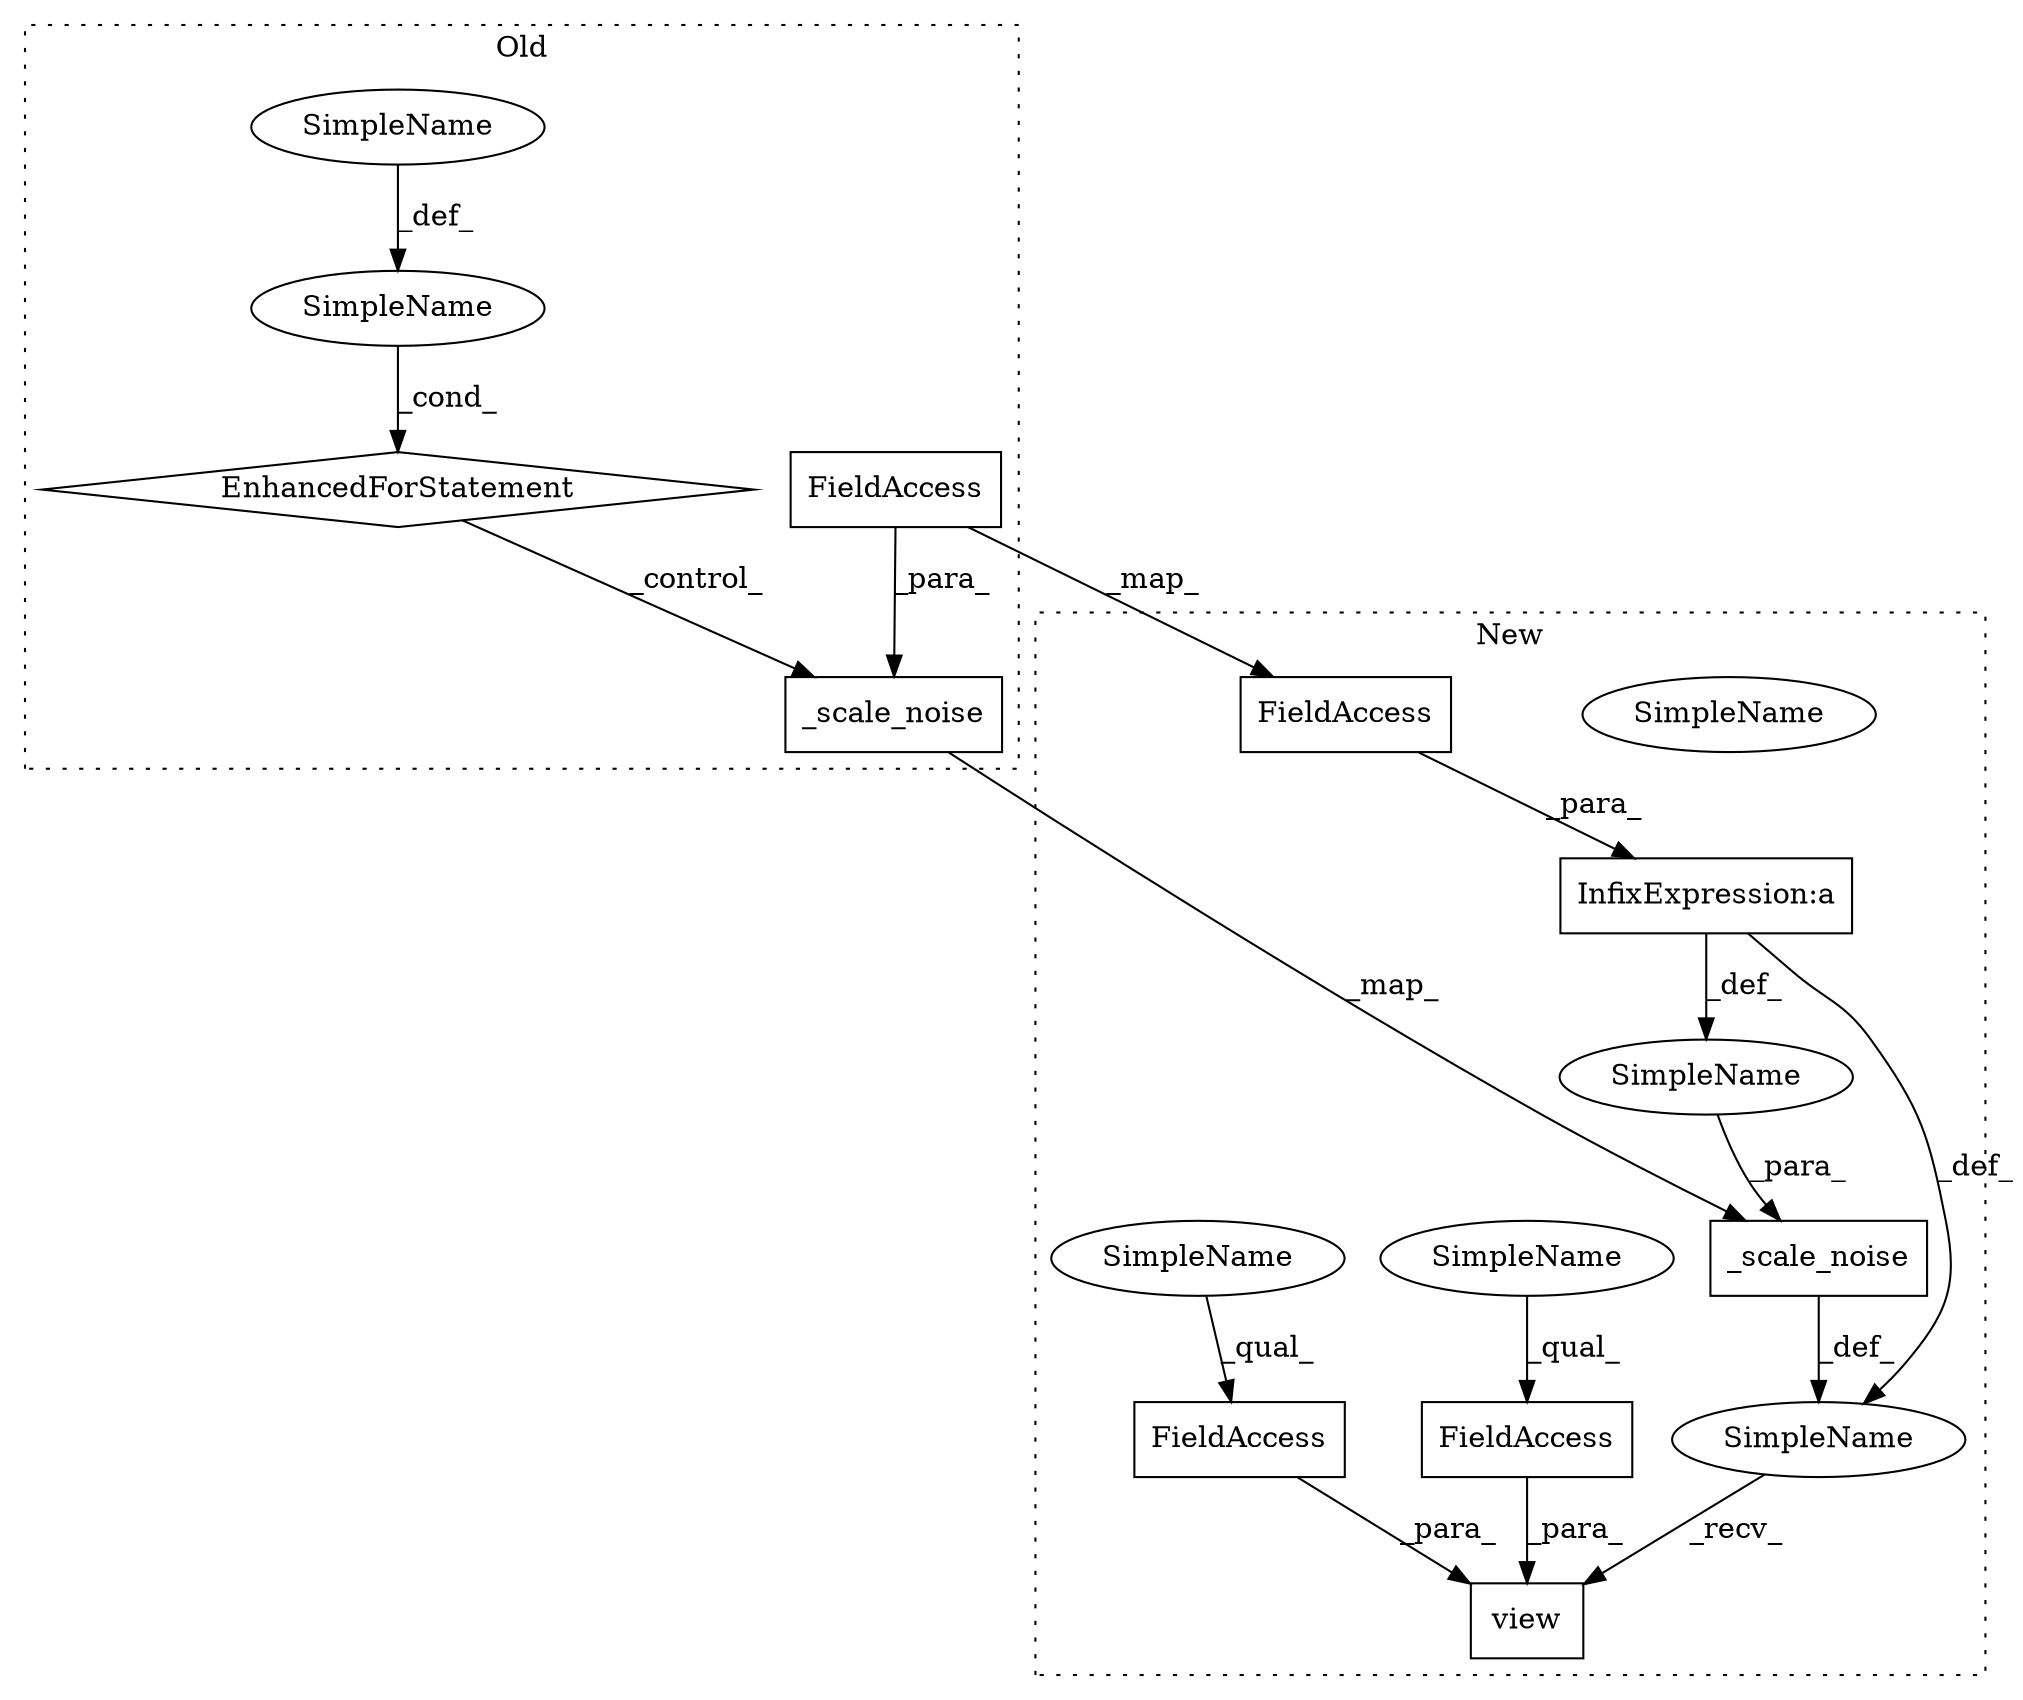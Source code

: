 digraph G {
subgraph cluster0 {
1 [label="_scale_noise" a="32" s="2204,2234" l="13,1" shape="box"];
4 [label="EnhancedForStatement" a="70" s="2040,2123" l="53,2" shape="diamond"];
5 [label="SimpleName" a="42" s="2097" l="1" shape="ellipse"];
11 [label="FieldAccess" a="22" s="2217" l="17" shape="box"];
14 [label="SimpleName" a="42" s="" l="" shape="ellipse"];
label = "Old";
style="dotted";
}
subgraph cluster1 {
2 [label="_scale_noise" a="32" s="2164,2212" l="13,1" shape="box"];
3 [label="view" a="32" s="2214,2254" l="5,1" shape="box"];
6 [label="FieldAccess" a="22" s="2219" l="15" shape="box"];
7 [label="SimpleName" a="42" s="2219" l="4" shape="ellipse"];
8 [label="FieldAccess" a="22" s="2235" l="17" shape="box"];
9 [label="InfixExpression:a" a="27" s="2192" l="3" shape="box"];
10 [label="FieldAccess" a="22" s="2195" l="17" shape="box"];
12 [label="SimpleName" a="42" s="" l="" shape="ellipse"];
13 [label="SimpleName" a="42" s="" l="" shape="ellipse"];
15 [label="SimpleName" a="42" s="2235" l="4" shape="ellipse"];
16 [label="SimpleName" a="42" s="2219" l="4" shape="ellipse"];
label = "New";
style="dotted";
}
1 -> 2 [label="_map_"];
2 -> 13 [label="_def_"];
4 -> 1 [label="_control_"];
5 -> 4 [label="_cond_"];
6 -> 3 [label="_para_"];
8 -> 3 [label="_para_"];
9 -> 13 [label="_def_"];
9 -> 12 [label="_def_"];
10 -> 9 [label="_para_"];
11 -> 1 [label="_para_"];
11 -> 10 [label="_map_"];
12 -> 2 [label="_para_"];
13 -> 3 [label="_recv_"];
14 -> 5 [label="_def_"];
15 -> 8 [label="_qual_"];
16 -> 6 [label="_qual_"];
}
